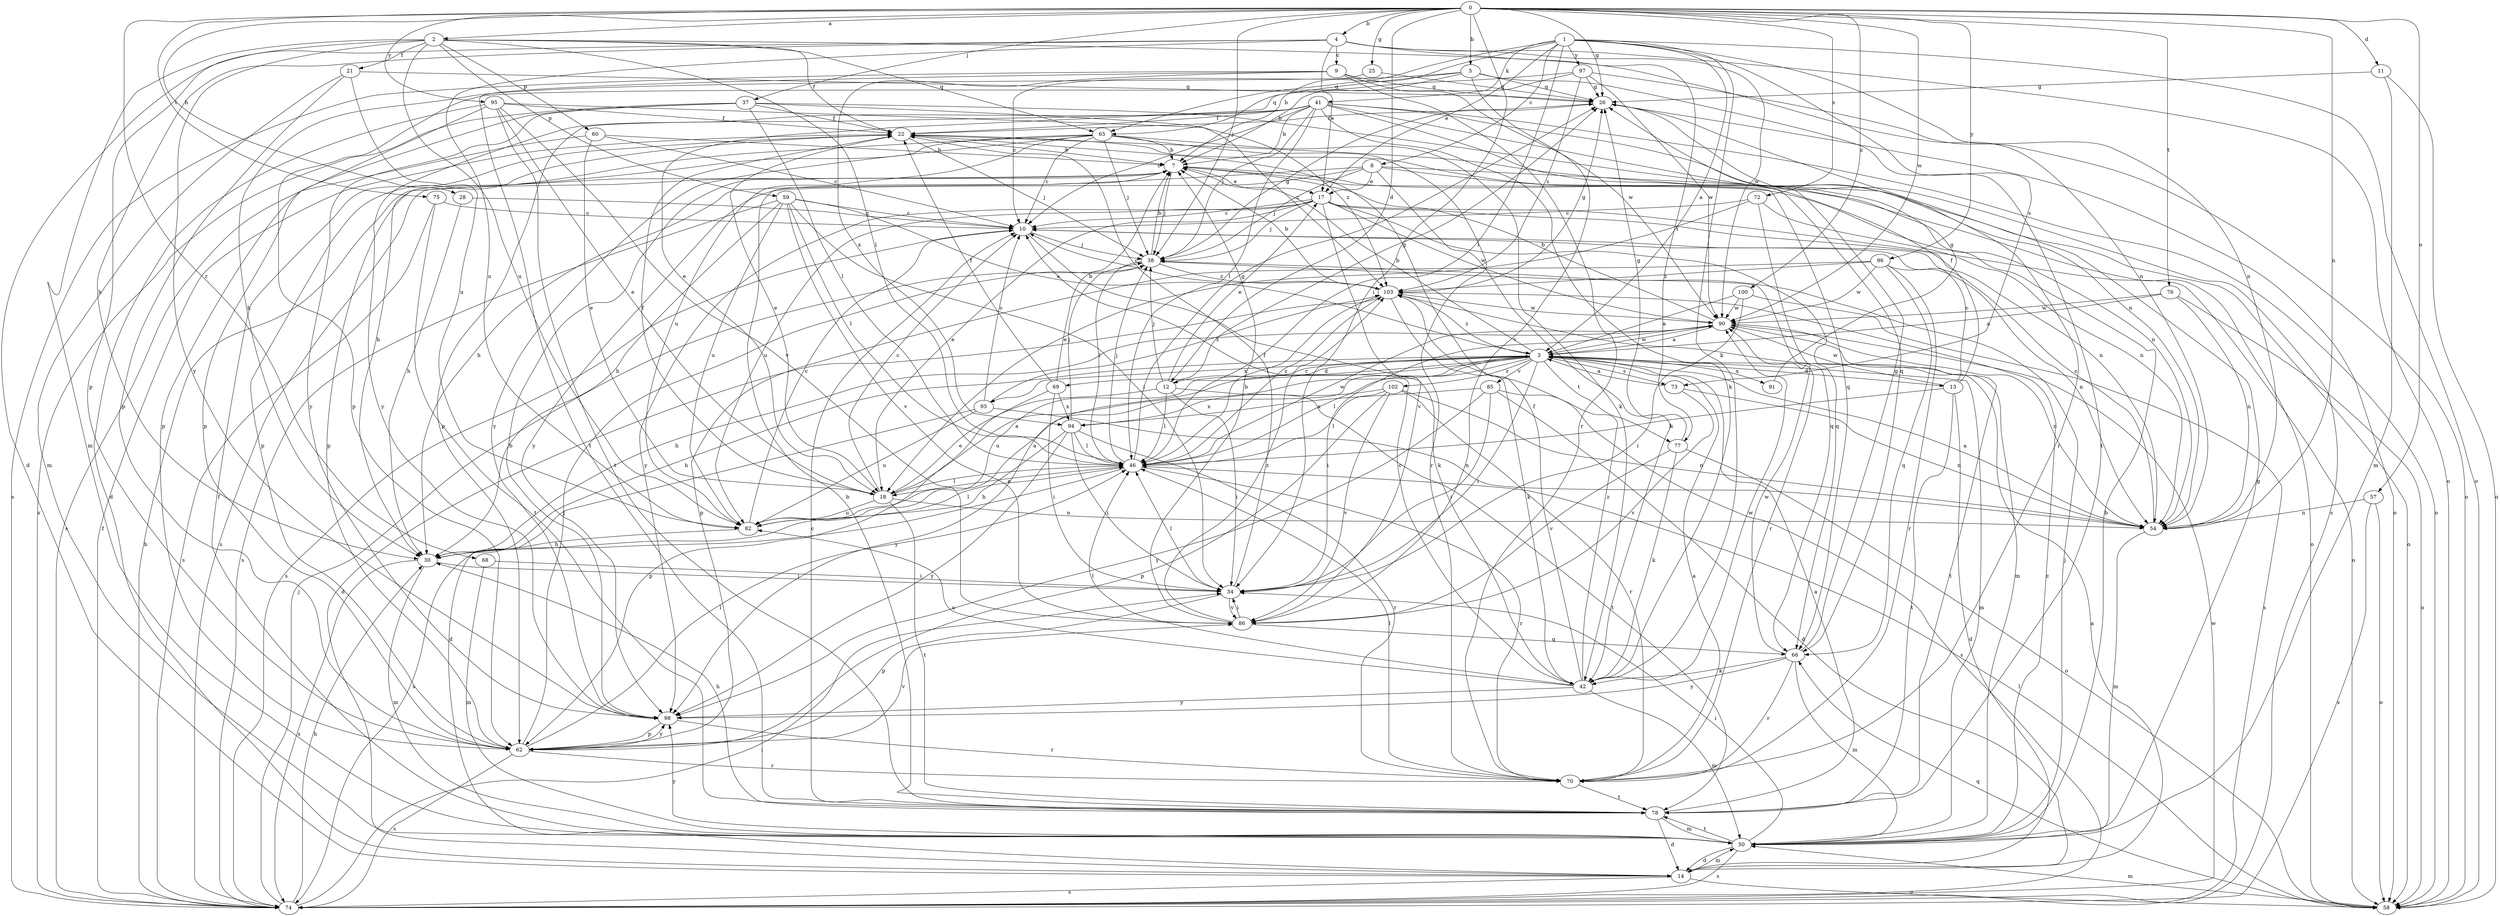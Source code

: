 strict digraph  {
0;
1;
2;
3;
4;
5;
7;
8;
9;
10;
11;
12;
13;
14;
17;
18;
21;
22;
25;
26;
28;
30;
34;
37;
38;
41;
42;
46;
50;
54;
57;
58;
59;
60;
62;
65;
66;
68;
69;
70;
72;
73;
74;
75;
76;
77;
78;
82;
85;
86;
90;
91;
93;
94;
95;
96;
97;
98;
100;
102;
103;
0 -> 2  [label=a];
0 -> 4  [label=b];
0 -> 5  [label=b];
0 -> 11  [label=d];
0 -> 12  [label=d];
0 -> 25  [label=g];
0 -> 26  [label=g];
0 -> 28  [label=h];
0 -> 34  [label=i];
0 -> 37  [label=j];
0 -> 38  [label=j];
0 -> 54  [label=n];
0 -> 57  [label=o];
0 -> 68  [label=r];
0 -> 72  [label=s];
0 -> 75  [label=t];
0 -> 76  [label=t];
0 -> 90  [label=w];
0 -> 95  [label=y];
0 -> 96  [label=y];
0 -> 100  [label=z];
1 -> 3  [label=a];
1 -> 7  [label=b];
1 -> 8  [label=c];
1 -> 17  [label=e];
1 -> 41  [label=k];
1 -> 42  [label=k];
1 -> 46  [label=l];
1 -> 54  [label=n];
1 -> 58  [label=o];
1 -> 65  [label=q];
1 -> 73  [label=s];
1 -> 97  [label=y];
2 -> 21  [label=f];
2 -> 22  [label=f];
2 -> 46  [label=l];
2 -> 50  [label=m];
2 -> 54  [label=n];
2 -> 59  [label=p];
2 -> 60  [label=p];
2 -> 62  [label=p];
2 -> 65  [label=q];
2 -> 82  [label=u];
2 -> 98  [label=y];
3 -> 7  [label=b];
3 -> 12  [label=d];
3 -> 13  [label=d];
3 -> 30  [label=h];
3 -> 34  [label=i];
3 -> 46  [label=l];
3 -> 50  [label=m];
3 -> 69  [label=r];
3 -> 73  [label=s];
3 -> 77  [label=t];
3 -> 82  [label=u];
3 -> 85  [label=v];
3 -> 90  [label=w];
3 -> 91  [label=x];
3 -> 93  [label=x];
3 -> 98  [label=y];
3 -> 102  [label=z];
3 -> 103  [label=z];
4 -> 9  [label=c];
4 -> 14  [label=d];
4 -> 17  [label=e];
4 -> 30  [label=h];
4 -> 58  [label=o];
4 -> 77  [label=t];
4 -> 82  [label=u];
4 -> 90  [label=w];
5 -> 7  [label=b];
5 -> 26  [label=g];
5 -> 30  [label=h];
5 -> 65  [label=q];
5 -> 78  [label=t];
5 -> 86  [label=v];
7 -> 17  [label=e];
7 -> 38  [label=j];
7 -> 58  [label=o];
7 -> 74  [label=s];
8 -> 17  [label=e];
8 -> 30  [label=h];
8 -> 38  [label=j];
8 -> 42  [label=k];
8 -> 54  [label=n];
8 -> 58  [label=o];
8 -> 98  [label=y];
9 -> 26  [label=g];
9 -> 70  [label=r];
9 -> 74  [label=s];
9 -> 78  [label=t];
9 -> 90  [label=w];
9 -> 94  [label=x];
10 -> 38  [label=j];
10 -> 42  [label=k];
10 -> 74  [label=s];
11 -> 26  [label=g];
11 -> 50  [label=m];
11 -> 58  [label=o];
12 -> 17  [label=e];
12 -> 18  [label=e];
12 -> 26  [label=g];
12 -> 34  [label=i];
12 -> 38  [label=j];
12 -> 46  [label=l];
12 -> 78  [label=t];
13 -> 10  [label=c];
13 -> 14  [label=d];
13 -> 22  [label=f];
13 -> 46  [label=l];
13 -> 78  [label=t];
13 -> 90  [label=w];
14 -> 3  [label=a];
14 -> 50  [label=m];
14 -> 58  [label=o];
14 -> 74  [label=s];
17 -> 10  [label=c];
17 -> 18  [label=e];
17 -> 38  [label=j];
17 -> 54  [label=n];
17 -> 58  [label=o];
17 -> 66  [label=q];
17 -> 82  [label=u];
17 -> 86  [label=v];
17 -> 90  [label=w];
17 -> 98  [label=y];
18 -> 3  [label=a];
18 -> 10  [label=c];
18 -> 22  [label=f];
18 -> 46  [label=l];
18 -> 54  [label=n];
18 -> 78  [label=t];
18 -> 82  [label=u];
21 -> 26  [label=g];
21 -> 50  [label=m];
21 -> 62  [label=p];
21 -> 82  [label=u];
22 -> 7  [label=b];
22 -> 18  [label=e];
22 -> 38  [label=j];
22 -> 62  [label=p];
22 -> 66  [label=q];
25 -> 10  [label=c];
25 -> 26  [label=g];
26 -> 22  [label=f];
26 -> 58  [label=o];
28 -> 10  [label=c];
28 -> 30  [label=h];
30 -> 34  [label=i];
30 -> 50  [label=m];
30 -> 74  [label=s];
34 -> 22  [label=f];
34 -> 46  [label=l];
34 -> 62  [label=p];
34 -> 86  [label=v];
37 -> 22  [label=f];
37 -> 46  [label=l];
37 -> 54  [label=n];
37 -> 62  [label=p];
37 -> 74  [label=s];
37 -> 98  [label=y];
37 -> 103  [label=z];
38 -> 7  [label=b];
38 -> 26  [label=g];
38 -> 46  [label=l];
38 -> 70  [label=r];
38 -> 103  [label=z];
41 -> 7  [label=b];
41 -> 10  [label=c];
41 -> 22  [label=f];
41 -> 38  [label=j];
41 -> 42  [label=k];
41 -> 46  [label=l];
41 -> 58  [label=o];
41 -> 62  [label=p];
41 -> 66  [label=q];
41 -> 70  [label=r];
41 -> 74  [label=s];
41 -> 98  [label=y];
42 -> 10  [label=c];
42 -> 22  [label=f];
42 -> 46  [label=l];
42 -> 50  [label=m];
42 -> 82  [label=u];
42 -> 90  [label=w];
42 -> 98  [label=y];
42 -> 103  [label=z];
46 -> 18  [label=e];
46 -> 26  [label=g];
46 -> 38  [label=j];
46 -> 70  [label=r];
46 -> 74  [label=s];
46 -> 90  [label=w];
46 -> 103  [label=z];
50 -> 7  [label=b];
50 -> 14  [label=d];
50 -> 22  [label=f];
50 -> 26  [label=g];
50 -> 34  [label=i];
50 -> 38  [label=j];
50 -> 74  [label=s];
50 -> 78  [label=t];
50 -> 98  [label=y];
50 -> 103  [label=z];
54 -> 3  [label=a];
54 -> 10  [label=c];
54 -> 50  [label=m];
57 -> 54  [label=n];
57 -> 58  [label=o];
57 -> 74  [label=s];
58 -> 46  [label=l];
58 -> 50  [label=m];
58 -> 66  [label=q];
59 -> 3  [label=a];
59 -> 10  [label=c];
59 -> 30  [label=h];
59 -> 34  [label=i];
59 -> 46  [label=l];
59 -> 74  [label=s];
59 -> 82  [label=u];
59 -> 86  [label=v];
60 -> 7  [label=b];
60 -> 10  [label=c];
60 -> 18  [label=e];
60 -> 74  [label=s];
62 -> 38  [label=j];
62 -> 46  [label=l];
62 -> 70  [label=r];
62 -> 74  [label=s];
62 -> 86  [label=v];
62 -> 98  [label=y];
65 -> 7  [label=b];
65 -> 10  [label=c];
65 -> 30  [label=h];
65 -> 38  [label=j];
65 -> 42  [label=k];
65 -> 62  [label=p];
65 -> 70  [label=r];
65 -> 82  [label=u];
65 -> 98  [label=y];
66 -> 26  [label=g];
66 -> 42  [label=k];
66 -> 50  [label=m];
66 -> 70  [label=r];
66 -> 90  [label=w];
66 -> 98  [label=y];
68 -> 34  [label=i];
68 -> 50  [label=m];
69 -> 7  [label=b];
69 -> 22  [label=f];
69 -> 34  [label=i];
69 -> 62  [label=p];
69 -> 94  [label=x];
70 -> 3  [label=a];
70 -> 46  [label=l];
70 -> 78  [label=t];
72 -> 10  [label=c];
72 -> 18  [label=e];
72 -> 54  [label=n];
72 -> 66  [label=q];
73 -> 3  [label=a];
73 -> 54  [label=n];
73 -> 86  [label=v];
74 -> 7  [label=b];
74 -> 22  [label=f];
74 -> 30  [label=h];
74 -> 34  [label=i];
74 -> 38  [label=j];
74 -> 90  [label=w];
75 -> 10  [label=c];
75 -> 74  [label=s];
75 -> 78  [label=t];
76 -> 3  [label=a];
76 -> 54  [label=n];
76 -> 58  [label=o];
76 -> 90  [label=w];
77 -> 26  [label=g];
77 -> 42  [label=k];
77 -> 58  [label=o];
77 -> 86  [label=v];
78 -> 3  [label=a];
78 -> 7  [label=b];
78 -> 10  [label=c];
78 -> 14  [label=d];
78 -> 30  [label=h];
78 -> 50  [label=m];
82 -> 3  [label=a];
82 -> 10  [label=c];
82 -> 30  [label=h];
82 -> 46  [label=l];
85 -> 14  [label=d];
85 -> 34  [label=i];
85 -> 74  [label=s];
85 -> 94  [label=x];
85 -> 98  [label=y];
86 -> 7  [label=b];
86 -> 34  [label=i];
86 -> 66  [label=q];
86 -> 103  [label=z];
90 -> 3  [label=a];
90 -> 7  [label=b];
90 -> 30  [label=h];
90 -> 34  [label=i];
90 -> 54  [label=n];
90 -> 78  [label=t];
91 -> 26  [label=g];
93 -> 10  [label=c];
93 -> 14  [label=d];
93 -> 54  [label=n];
93 -> 82  [label=u];
93 -> 103  [label=z];
94 -> 30  [label=h];
94 -> 34  [label=i];
94 -> 38  [label=j];
94 -> 46  [label=l];
94 -> 70  [label=r];
94 -> 98  [label=y];
95 -> 14  [label=d];
95 -> 18  [label=e];
95 -> 22  [label=f];
95 -> 62  [label=p];
95 -> 78  [label=t];
95 -> 86  [label=v];
95 -> 103  [label=z];
96 -> 54  [label=n];
96 -> 62  [label=p];
96 -> 66  [label=q];
96 -> 70  [label=r];
96 -> 90  [label=w];
96 -> 103  [label=z];
97 -> 18  [label=e];
97 -> 26  [label=g];
97 -> 58  [label=o];
97 -> 62  [label=p];
97 -> 90  [label=w];
97 -> 103  [label=z];
98 -> 7  [label=b];
98 -> 62  [label=p];
98 -> 70  [label=r];
100 -> 3  [label=a];
100 -> 34  [label=i];
100 -> 74  [label=s];
100 -> 90  [label=w];
102 -> 46  [label=l];
102 -> 54  [label=n];
102 -> 62  [label=p];
102 -> 70  [label=r];
102 -> 86  [label=v];
102 -> 94  [label=x];
103 -> 7  [label=b];
103 -> 10  [label=c];
103 -> 14  [label=d];
103 -> 26  [label=g];
103 -> 42  [label=k];
103 -> 46  [label=l];
103 -> 50  [label=m];
103 -> 90  [label=w];
}
